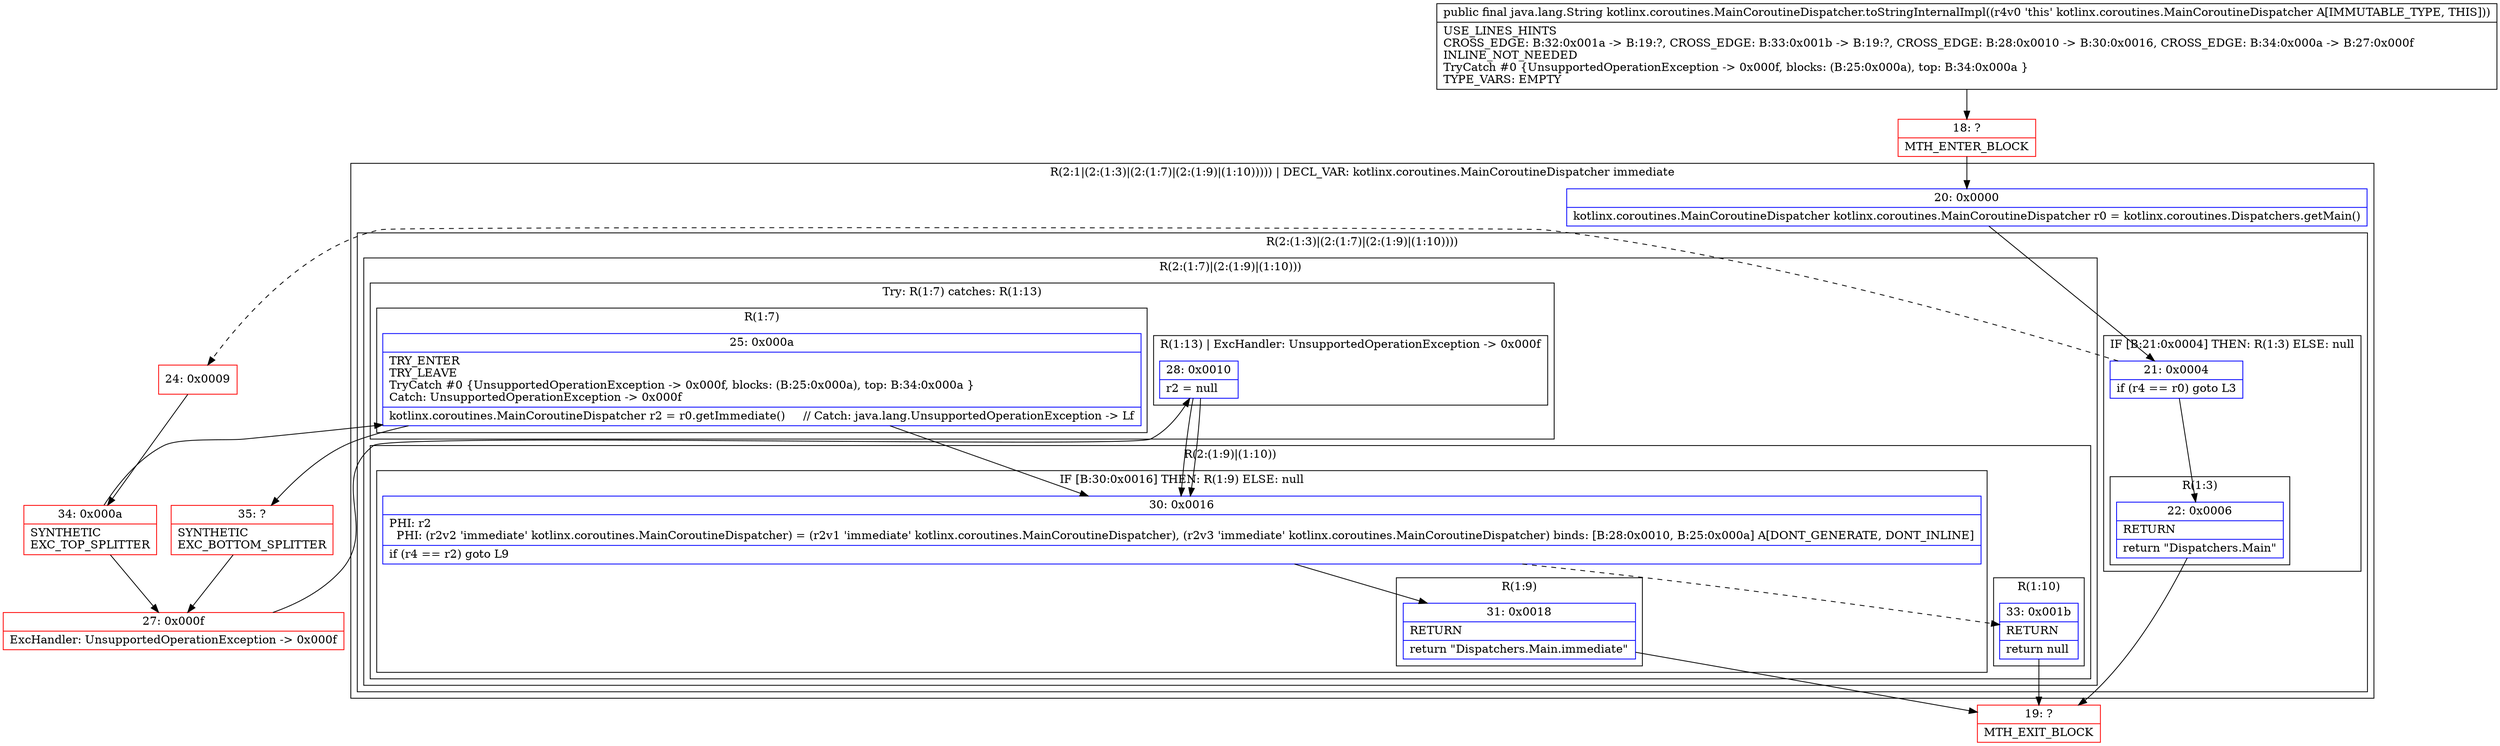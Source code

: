 digraph "CFG forkotlinx.coroutines.MainCoroutineDispatcher.toStringInternalImpl()Ljava\/lang\/String;" {
subgraph cluster_Region_1789797858 {
label = "R(2:1|(2:(1:3)|(2:(1:7)|(2:(1:9)|(1:10))))) | DECL_VAR: kotlinx.coroutines.MainCoroutineDispatcher immediate\l";
node [shape=record,color=blue];
Node_20 [shape=record,label="{20\:\ 0x0000|kotlinx.coroutines.MainCoroutineDispatcher kotlinx.coroutines.MainCoroutineDispatcher r0 = kotlinx.coroutines.Dispatchers.getMain()\l}"];
subgraph cluster_Region_1695869341 {
label = "R(2:(1:3)|(2:(1:7)|(2:(1:9)|(1:10))))";
node [shape=record,color=blue];
subgraph cluster_IfRegion_894932330 {
label = "IF [B:21:0x0004] THEN: R(1:3) ELSE: null";
node [shape=record,color=blue];
Node_21 [shape=record,label="{21\:\ 0x0004|if (r4 == r0) goto L3\l}"];
subgraph cluster_Region_1861798975 {
label = "R(1:3)";
node [shape=record,color=blue];
Node_22 [shape=record,label="{22\:\ 0x0006|RETURN\l|return \"Dispatchers.Main\"\l}"];
}
}
subgraph cluster_Region_1978233055 {
label = "R(2:(1:7)|(2:(1:9)|(1:10)))";
node [shape=record,color=blue];
subgraph cluster_TryCatchRegion_1615213095 {
label = "Try: R(1:7) catches: R(1:13)";
node [shape=record,color=blue];
subgraph cluster_Region_643163123 {
label = "R(1:7)";
node [shape=record,color=blue];
Node_25 [shape=record,label="{25\:\ 0x000a|TRY_ENTER\lTRY_LEAVE\lTryCatch #0 \{UnsupportedOperationException \-\> 0x000f, blocks: (B:25:0x000a), top: B:34:0x000a \}\lCatch: UnsupportedOperationException \-\> 0x000f\l|kotlinx.coroutines.MainCoroutineDispatcher r2 = r0.getImmediate()     \/\/ Catch: java.lang.UnsupportedOperationException \-\> Lf\l}"];
}
subgraph cluster_Region_813346885 {
label = "R(1:13) | ExcHandler: UnsupportedOperationException \-\> 0x000f\l";
node [shape=record,color=blue];
Node_28 [shape=record,label="{28\:\ 0x0010|r2 = null\l}"];
}
}
subgraph cluster_Region_584869811 {
label = "R(2:(1:9)|(1:10))";
node [shape=record,color=blue];
subgraph cluster_IfRegion_174972643 {
label = "IF [B:30:0x0016] THEN: R(1:9) ELSE: null";
node [shape=record,color=blue];
Node_30 [shape=record,label="{30\:\ 0x0016|PHI: r2 \l  PHI: (r2v2 'immediate' kotlinx.coroutines.MainCoroutineDispatcher) = (r2v1 'immediate' kotlinx.coroutines.MainCoroutineDispatcher), (r2v3 'immediate' kotlinx.coroutines.MainCoroutineDispatcher) binds: [B:28:0x0010, B:25:0x000a] A[DONT_GENERATE, DONT_INLINE]\l|if (r4 == r2) goto L9\l}"];
subgraph cluster_Region_884746489 {
label = "R(1:9)";
node [shape=record,color=blue];
Node_31 [shape=record,label="{31\:\ 0x0018|RETURN\l|return \"Dispatchers.Main.immediate\"\l}"];
}
}
subgraph cluster_Region_1698362179 {
label = "R(1:10)";
node [shape=record,color=blue];
Node_33 [shape=record,label="{33\:\ 0x001b|RETURN\l|return null\l}"];
}
}
}
}
}
subgraph cluster_Region_813346885 {
label = "R(1:13) | ExcHandler: UnsupportedOperationException \-\> 0x000f\l";
node [shape=record,color=blue];
Node_28 [shape=record,label="{28\:\ 0x0010|r2 = null\l}"];
}
Node_18 [shape=record,color=red,label="{18\:\ ?|MTH_ENTER_BLOCK\l}"];
Node_19 [shape=record,color=red,label="{19\:\ ?|MTH_EXIT_BLOCK\l}"];
Node_24 [shape=record,color=red,label="{24\:\ 0x0009}"];
Node_34 [shape=record,color=red,label="{34\:\ 0x000a|SYNTHETIC\lEXC_TOP_SPLITTER\l}"];
Node_35 [shape=record,color=red,label="{35\:\ ?|SYNTHETIC\lEXC_BOTTOM_SPLITTER\l}"];
Node_27 [shape=record,color=red,label="{27\:\ 0x000f|ExcHandler: UnsupportedOperationException \-\> 0x000f\l}"];
MethodNode[shape=record,label="{public final java.lang.String kotlinx.coroutines.MainCoroutineDispatcher.toStringInternalImpl((r4v0 'this' kotlinx.coroutines.MainCoroutineDispatcher A[IMMUTABLE_TYPE, THIS]))  | USE_LINES_HINTS\lCROSS_EDGE: B:32:0x001a \-\> B:19:?, CROSS_EDGE: B:33:0x001b \-\> B:19:?, CROSS_EDGE: B:28:0x0010 \-\> B:30:0x0016, CROSS_EDGE: B:34:0x000a \-\> B:27:0x000f\lINLINE_NOT_NEEDED\lTryCatch #0 \{UnsupportedOperationException \-\> 0x000f, blocks: (B:25:0x000a), top: B:34:0x000a \}\lTYPE_VARS: EMPTY\l}"];
MethodNode -> Node_18;Node_20 -> Node_21;
Node_21 -> Node_22;
Node_21 -> Node_24[style=dashed];
Node_22 -> Node_19;
Node_25 -> Node_30;
Node_25 -> Node_35;
Node_28 -> Node_30;
Node_30 -> Node_31;
Node_30 -> Node_33[style=dashed];
Node_31 -> Node_19;
Node_33 -> Node_19;
Node_28 -> Node_30;
Node_18 -> Node_20;
Node_24 -> Node_34;
Node_34 -> Node_25;
Node_34 -> Node_27;
Node_35 -> Node_27;
Node_27 -> Node_28;
}

